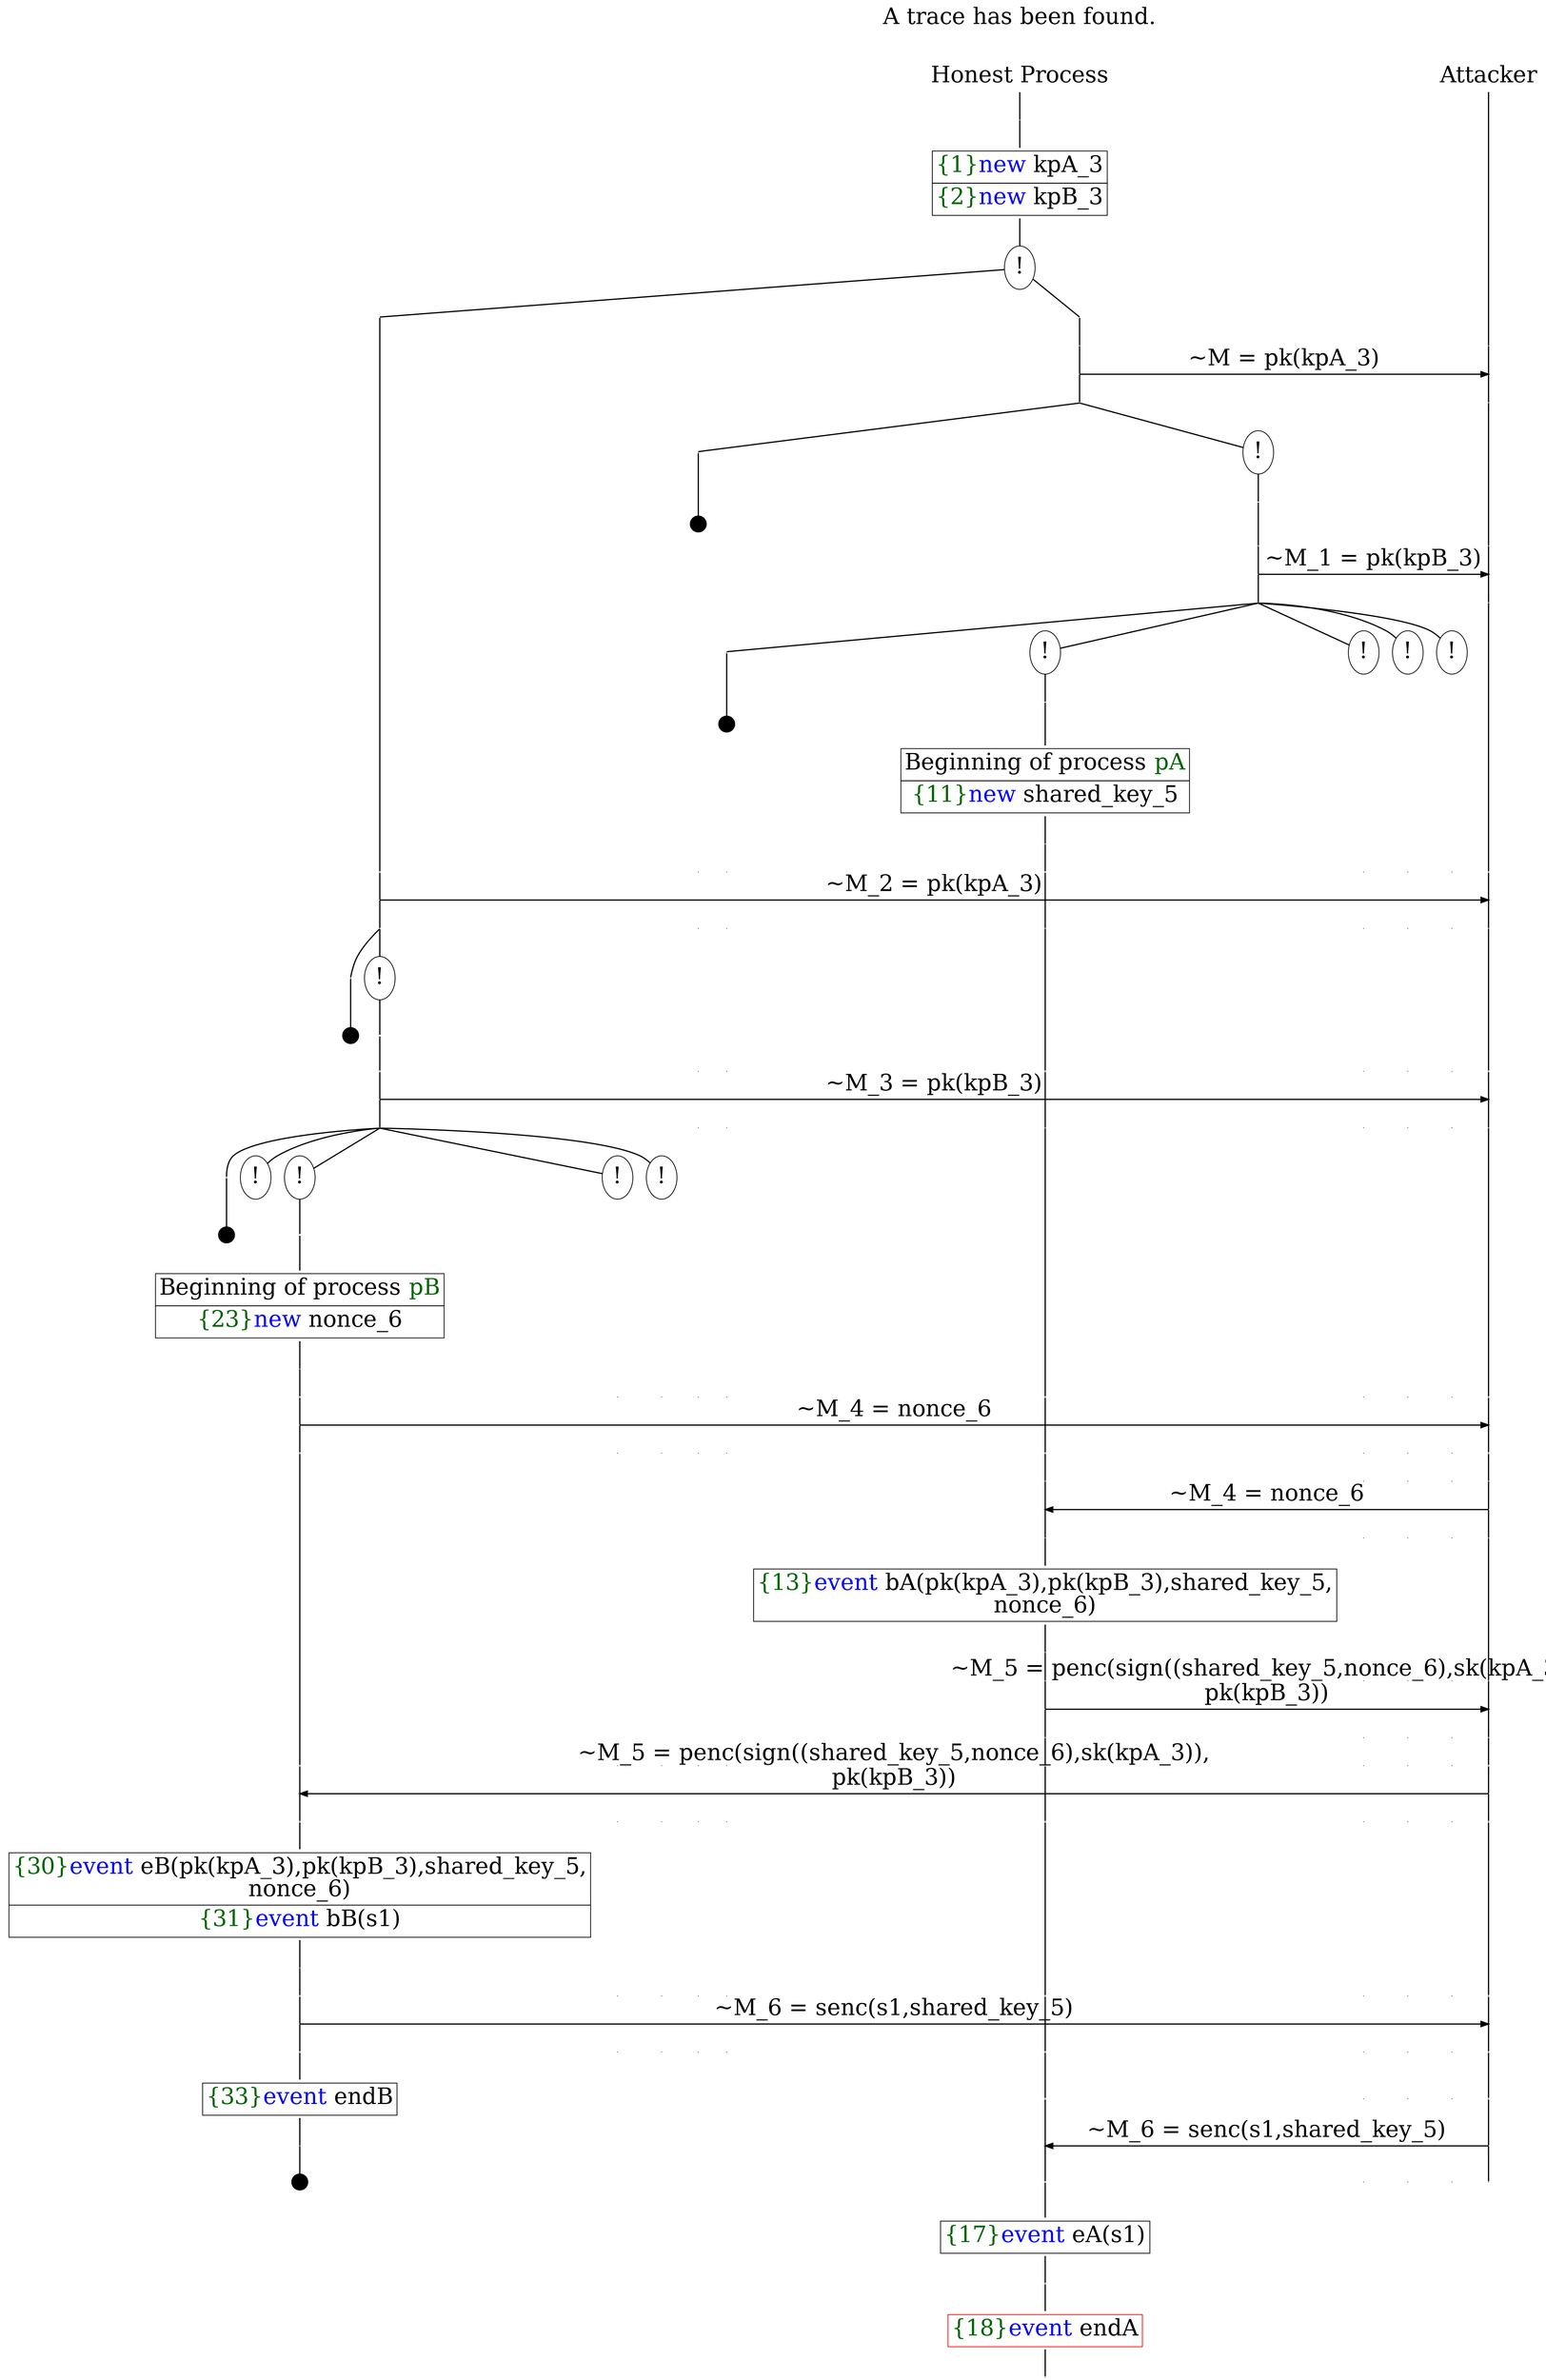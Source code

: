 digraph {
graph [ordering = out]
edge [arrowhead = none, penwidth = 1.6, fontsize = 30]
node [shape = point, width = 0, height = 0, fontsize = 30]
Trace [label = <A trace has been found.<br/>
>, shape = plaintext]
P0__0 [label = "Honest Process", shape = plaintext]
P__0 [label = "Attacker", shape = plaintext]
Trace -> P0__0 [label = "", style = invisible, weight = 100]{rank = same; P0__0 P__0}
P0__0 -> P0__1 [label = <>, weight = 100]
P0__1 -> P0__2 [label = <>, weight = 100]
P0__2 [shape = plaintext, label = <<TABLE BORDER="0" CELLBORDER="1" CELLSPACING="0" CELLPADDING="4"> <TR><TD><FONT COLOR="darkgreen">{1}</FONT><FONT COLOR="blue">new </FONT>kpA_3</TD></TR><TR><TD><FONT COLOR="darkgreen">{2}</FONT><FONT COLOR="blue">new </FONT>kpB_3</TD></TR></TABLE>>]
P0__2 -> P0__3 [label = <>, weight = 100]
P0__3 [label = "!", shape = ellipse]
{rank = same; P0_1__3 P0_0__3}
P0_1__3 [label = "", fixedsize = false, width = 0, height = 0, shape = none]
P0__3 -> P0_1__3 [label = <>]
P0_0__3 [label = "", fixedsize = false, width = 0, height = 0, shape = none]
P0__3 -> P0_0__3 [label = <>]
P0_0__3 -> P0_0__4 [label = <>, weight = 100]
P__0 -> P__1 [label = <>, weight = 100]
{rank = same; P__1 P0_0__4}
P0_0__4 -> P0_0__5 [label = <>, weight = 100]
P__1 -> P__2 [label = <>, weight = 100]
{rank = same; P__2 P0_0__5}
P0_0__5 -> P__2 [label = <~M = pk(kpA_3)>, arrowhead = normal]
P0_0__5 -> P0_0__6 [label = <>, weight = 100]
P__2 -> P__3 [label = <>, weight = 100]
{rank = same; P__3 P0_0__6}
/*RPar */
P0_0__6 -> P0_0_1__6 [label = <>]
P0_0__6 -> P0_0_0__6 [label = <>]
P0_0__6 [label = "", fixedsize = false, width = 0, height = 0, shape = none]
{rank = same; P0_0_0__6 P0_0_1__6}
P0_0_0__6 [label = "!", shape = ellipse]
P0_0_0_0__6 [label = "", fixedsize = false, width = 0, height = 0, shape = none]
P0_0_0__6 -> P0_0_0_0__6 [label = <>, weight = 100]
P0_0_0_0__6 -> P0_0_0_0__7 [label = <>, weight = 100]
P__3 -> P__4 [label = <>, weight = 100]
{rank = same; P__4 P0_0_0_0__7}
P0_0_0_0__7 -> P0_0_0_0__8 [label = <>, weight = 100]
P__4 -> P__5 [label = <>, weight = 100]
{rank = same; P__5 P0_0_0_0__8}
P0_0_0_0__8 -> P__5 [label = <~M_1 = pk(kpB_3)>, arrowhead = normal]
P0_0_0_0__8 -> P0_0_0_0__9 [label = <>, weight = 100]
P__5 -> P__6 [label = <>, weight = 100]
{rank = same; P__6 P0_0_0_0__9}
/*RPar */
P0_0_0_0__9 -> P0_0_0_0_4__9 [label = <>]
P0_0_0_0__9 -> P0_0_0_0_3__9 [label = <>]
P0_0_0_0__9 -> P0_0_0_0_2__9 [label = <>]
P0_0_0_0__9 -> P0_0_0_0_1__9 [label = <>]
P0_0_0_0__9 -> P0_0_0_0_0__9 [label = <>]
P0_0_0_0__9 [label = "", fixedsize = false, width = 0, height = 0, shape = none]
{rank = same; P0_0_0_0_0__9 P0_0_0_0_1__9 P0_0_0_0_2__9 P0_0_0_0_3__9 P0_0_0_0_4__9}
P0_0_0_0_0__9 [label = "!", shape = ellipse]
P0_0_0_0_1__9 [label = "!", shape = ellipse]
P0_0_0_0_2__9 [label = "!", shape = ellipse]
P0_0_0_0_3__9 [label = "!", shape = ellipse]
P0_0_0_0_3_0__9 [label = "", fixedsize = false, width = 0, height = 0, shape = none]
P0_0_0_0_3__9 -> P0_0_0_0_3_0__9 [label = <>, weight = 100]
P0_0_0_0_3_0__9 -> P0_0_0_0_3_0__10 [label = <>, weight = 100]
P0_0_0_0_3_0__10 [shape = plaintext, label = <<TABLE BORDER="0" CELLBORDER="1" CELLSPACING="0" CELLPADDING="4"> <TR><TD>Beginning of process <FONT COLOR="darkgreen">pA</FONT></TD></TR><TR><TD><FONT COLOR="darkgreen">{11}</FONT><FONT COLOR="blue">new </FONT>shared_key_5</TD></TR></TABLE>>]
P0_0_0_0_3_0__10 -> P0_0_0_0_3_0__11 [label = <>, weight = 100]
P0_0_0_0_4__10 [label = "", width = 0.3, height = 0.3]
P0_0_0_0_4__9 -> P0_0_0_0_4__10 [label = <>, weight = 100]
P0_0_1__7 [label = "", width = 0.3, height = 0.3]
P0_0_1__6 -> P0_0_1__7 [label = <>, weight = 100]
P0_1__3 -> P0_1__4 [label = <>, weight = 100]
P0_0_1__8 [label = "", style = invisible]
P0_0_1__7 -> P0_0_1__8 [label = <>, weight = 100, style = invisible]
P0_0_0_0_4__11 [label = "", style = invisible]
P0_0_0_0_4__10 -> P0_0_0_0_4__11 [label = <>, weight = 100, style = invisible]
P0_0_0_0_3_0__11 -> P0_0_0_0_3_0__12 [label = <>, weight = 100]
P0_0_0_0_2__10 [label = "", style = invisible]
P0_0_0_0_2__9 -> P0_0_0_0_2__10 [label = <>, weight = 100, style = invisible]
P0_0_0_0_1__10 [label = "", style = invisible]
P0_0_0_0_1__9 -> P0_0_0_0_1__10 [label = <>, weight = 100, style = invisible]
P0_0_0_0_0__10 [label = "", style = invisible]
P0_0_0_0_0__9 -> P0_0_0_0_0__10 [label = <>, weight = 100, style = invisible]
P__6 -> P__7 [label = <>, weight = 100]
{rank = same; P__7 P0_0_0_0_0__10 P0_0_0_0_1__10 P0_0_0_0_2__10 P0_0_0_0_3_0__12 P0_0_0_0_4__11 P0_0_1__8 P0_1__4}
P0_1__4 -> P0_1__5 [label = <>, weight = 100]
P__7 -> P__8 [label = <>, weight = 100]
{rank = same; P__8 P0_1__5}
P0_1__5 -> P__8 [label = <~M_2 = pk(kpA_3)>, arrowhead = normal]
P0_1__5 -> P0_1__6 [label = <>, weight = 100]
P0_0_1__9 [label = "", style = invisible]
P0_0_1__8 -> P0_0_1__9 [label = <>, weight = 100, style = invisible]
P0_0_0_0_4__12 [label = "", style = invisible]
P0_0_0_0_4__11 -> P0_0_0_0_4__12 [label = <>, weight = 100, style = invisible]
P0_0_0_0_3_0__12 -> P0_0_0_0_3_0__13 [label = <>, weight = 100]
P0_0_0_0_2__11 [label = "", style = invisible]
P0_0_0_0_2__10 -> P0_0_0_0_2__11 [label = <>, weight = 100, style = invisible]
P0_0_0_0_1__11 [label = "", style = invisible]
P0_0_0_0_1__10 -> P0_0_0_0_1__11 [label = <>, weight = 100, style = invisible]
P0_0_0_0_0__11 [label = "", style = invisible]
P0_0_0_0_0__10 -> P0_0_0_0_0__11 [label = <>, weight = 100, style = invisible]
P__8 -> P__9 [label = <>, weight = 100]
{rank = same; P__9 P0_0_0_0_0__11 P0_0_0_0_1__11 P0_0_0_0_2__11 P0_0_0_0_3_0__13 P0_0_0_0_4__12 P0_0_1__9 P0_1__6}
/*RPar */
P0_1__6 -> P0_1_1__6 [label = <>]
P0_1__6 -> P0_1_0__6 [label = <>]
P0_1__6 [label = "", fixedsize = false, width = 0, height = 0, shape = none]
{rank = same; P0_1_0__6 P0_1_1__6}
P0_1_0__6 [label = "!", shape = ellipse]
P0_1_0_0__6 [label = "", fixedsize = false, width = 0, height = 0, shape = none]
P0_1_0__6 -> P0_1_0_0__6 [label = <>, weight = 100]
P0_1_0_0__6 -> P0_1_0_0__7 [label = <>, weight = 100]
P0_0_1__10 [label = "", style = invisible]
P0_0_1__9 -> P0_0_1__10 [label = <>, weight = 100, style = invisible]
P0_0_0_0_4__13 [label = "", style = invisible]
P0_0_0_0_4__12 -> P0_0_0_0_4__13 [label = <>, weight = 100, style = invisible]
P0_0_0_0_3_0__13 -> P0_0_0_0_3_0__14 [label = <>, weight = 100]
P0_0_0_0_2__12 [label = "", style = invisible]
P0_0_0_0_2__11 -> P0_0_0_0_2__12 [label = <>, weight = 100, style = invisible]
P0_0_0_0_1__12 [label = "", style = invisible]
P0_0_0_0_1__11 -> P0_0_0_0_1__12 [label = <>, weight = 100, style = invisible]
P0_0_0_0_0__12 [label = "", style = invisible]
P0_0_0_0_0__11 -> P0_0_0_0_0__12 [label = <>, weight = 100, style = invisible]
P__9 -> P__10 [label = <>, weight = 100]
{rank = same; P__10 P0_0_0_0_0__12 P0_0_0_0_1__12 P0_0_0_0_2__12 P0_0_0_0_3_0__14 P0_0_0_0_4__13 P0_0_1__10 P0_1_0_0__7}
P0_1_0_0__7 -> P0_1_0_0__8 [label = <>, weight = 100]
P__10 -> P__11 [label = <>, weight = 100]
{rank = same; P__11 P0_1_0_0__8}
P0_1_0_0__8 -> P__11 [label = <~M_3 = pk(kpB_3)>, arrowhead = normal]
P0_1_0_0__8 -> P0_1_0_0__9 [label = <>, weight = 100]
P0_0_1__11 [label = "", style = invisible]
P0_0_1__10 -> P0_0_1__11 [label = <>, weight = 100, style = invisible]
P0_0_0_0_4__14 [label = "", style = invisible]
P0_0_0_0_4__13 -> P0_0_0_0_4__14 [label = <>, weight = 100, style = invisible]
P0_0_0_0_3_0__14 -> P0_0_0_0_3_0__15 [label = <>, weight = 100]
P0_0_0_0_2__13 [label = "", style = invisible]
P0_0_0_0_2__12 -> P0_0_0_0_2__13 [label = <>, weight = 100, style = invisible]
P0_0_0_0_1__13 [label = "", style = invisible]
P0_0_0_0_1__12 -> P0_0_0_0_1__13 [label = <>, weight = 100, style = invisible]
P0_0_0_0_0__13 [label = "", style = invisible]
P0_0_0_0_0__12 -> P0_0_0_0_0__13 [label = <>, weight = 100, style = invisible]
P__11 -> P__12 [label = <>, weight = 100]
{rank = same; P__12 P0_0_0_0_0__13 P0_0_0_0_1__13 P0_0_0_0_2__13 P0_0_0_0_3_0__15 P0_0_0_0_4__14 P0_0_1__11 P0_1_0_0__9}
/*RPar */
P0_1_0_0__9 -> P0_1_0_0_4__9 [label = <>]
P0_1_0_0__9 -> P0_1_0_0_3__9 [label = <>]
P0_1_0_0__9 -> P0_1_0_0_2__9 [label = <>]
P0_1_0_0__9 -> P0_1_0_0_1__9 [label = <>]
P0_1_0_0__9 -> P0_1_0_0_0__9 [label = <>]
P0_1_0_0__9 [label = "", fixedsize = false, width = 0, height = 0, shape = none]
{rank = same; P0_1_0_0_0__9 P0_1_0_0_1__9 P0_1_0_0_2__9 P0_1_0_0_3__9 P0_1_0_0_4__9}
P0_1_0_0_0__9 [label = "!", shape = ellipse]
P0_1_0_0_1__9 [label = "!", shape = ellipse]
P0_1_0_0_2__9 [label = "!", shape = ellipse]
P0_1_0_0_2_0__9 [label = "", fixedsize = false, width = 0, height = 0, shape = none]
P0_1_0_0_2__9 -> P0_1_0_0_2_0__9 [label = <>, weight = 100]
P0_1_0_0_2_0__9 -> P0_1_0_0_2_0__10 [label = <>, weight = 100]
P0_1_0_0_2_0__10 [shape = plaintext, label = <<TABLE BORDER="0" CELLBORDER="1" CELLSPACING="0" CELLPADDING="4"> <TR><TD>Beginning of process <FONT COLOR="darkgreen">pB</FONT></TD></TR><TR><TD><FONT COLOR="darkgreen">{23}</FONT><FONT COLOR="blue">new </FONT>nonce_6</TD></TR></TABLE>>]
P0_1_0_0_2_0__10 -> P0_1_0_0_2_0__11 [label = <>, weight = 100]
P0_1_0_0_2_0__11 -> P0_1_0_0_2_0__12 [label = <>, weight = 100]
P0_1_0_0_1__10 [label = "", style = invisible]
P0_1_0_0_1__9 -> P0_1_0_0_1__10 [label = <>, weight = 100, style = invisible]
P0_1_0_0_0__10 [label = "", style = invisible]
P0_1_0_0_0__9 -> P0_1_0_0_0__10 [label = <>, weight = 100, style = invisible]
P0_0_1__12 [label = "", style = invisible]
P0_0_1__11 -> P0_0_1__12 [label = <>, weight = 100, style = invisible]
P0_0_0_0_4__15 [label = "", style = invisible]
P0_0_0_0_4__14 -> P0_0_0_0_4__15 [label = <>, weight = 100, style = invisible]
P0_0_0_0_3_0__15 -> P0_0_0_0_3_0__16 [label = <>, weight = 100]
P0_0_0_0_2__14 [label = "", style = invisible]
P0_0_0_0_2__13 -> P0_0_0_0_2__14 [label = <>, weight = 100, style = invisible]
P0_0_0_0_1__14 [label = "", style = invisible]
P0_0_0_0_1__13 -> P0_0_0_0_1__14 [label = <>, weight = 100, style = invisible]
P0_0_0_0_0__14 [label = "", style = invisible]
P0_0_0_0_0__13 -> P0_0_0_0_0__14 [label = <>, weight = 100, style = invisible]
P__12 -> P__13 [label = <>, weight = 100]
{rank = same; P__13 P0_0_0_0_0__14 P0_0_0_0_1__14 P0_0_0_0_2__14 P0_0_0_0_3_0__16 P0_0_0_0_4__15 P0_0_1__12 P0_1_0_0_0__10 P0_1_0_0_1__10 P0_1_0_0_2_0__12}
P0_1_0_0_2_0__12 -> P0_1_0_0_2_0__13 [label = <>, weight = 100]
P__13 -> P__14 [label = <>, weight = 100]
{rank = same; P__14 P0_1_0_0_2_0__13}
P0_1_0_0_2_0__13 -> P__14 [label = <~M_4 = nonce_6>, arrowhead = normal]
P0_1_0_0_2_0__13 -> P0_1_0_0_2_0__14 [label = <>, weight = 100]
P0_1_0_0_1__11 [label = "", style = invisible]
P0_1_0_0_1__10 -> P0_1_0_0_1__11 [label = <>, weight = 100, style = invisible]
P0_1_0_0_0__11 [label = "", style = invisible]
P0_1_0_0_0__10 -> P0_1_0_0_0__11 [label = <>, weight = 100, style = invisible]
P0_0_1__13 [label = "", style = invisible]
P0_0_1__12 -> P0_0_1__13 [label = <>, weight = 100, style = invisible]
P0_0_0_0_4__16 [label = "", style = invisible]
P0_0_0_0_4__15 -> P0_0_0_0_4__16 [label = <>, weight = 100, style = invisible]
P0_0_0_0_3_0__16 -> P0_0_0_0_3_0__17 [label = <>, weight = 100]
P0_0_0_0_2__15 [label = "", style = invisible]
P0_0_0_0_2__14 -> P0_0_0_0_2__15 [label = <>, weight = 100, style = invisible]
P0_0_0_0_1__15 [label = "", style = invisible]
P0_0_0_0_1__14 -> P0_0_0_0_1__15 [label = <>, weight = 100, style = invisible]
P0_0_0_0_0__15 [label = "", style = invisible]
P0_0_0_0_0__14 -> P0_0_0_0_0__15 [label = <>, weight = 100, style = invisible]
P__14 -> P__15 [label = <>, weight = 100]
{rank = same; P__15 P0_0_0_0_0__15 P0_0_0_0_1__15 P0_0_0_0_2__15 P0_0_0_0_3_0__17 P0_0_0_0_4__16 P0_0_1__13 P0_1_0_0_0__11 P0_1_0_0_1__11 P0_1_0_0_2_0__14}
P0_1_0_0_3__9 [label = "!", shape = ellipse]
P0_1_0_0_4__10 [label = "", width = 0.3, height = 0.3]
P0_1_0_0_4__9 -> P0_1_0_0_4__10 [label = <>, weight = 100]
P0_1_1__7 [label = "", width = 0.3, height = 0.3]
P0_1_1__6 -> P0_1_1__7 [label = <>, weight = 100]
P0_0_0_0_3_0__17 -> P0_0_0_0_3_0__18 [label = <>, weight = 100]
P0_0_0_0_2__16 [label = "", style = invisible]
P0_0_0_0_2__15 -> P0_0_0_0_2__16 [label = <>, weight = 100, style = invisible]
P0_0_0_0_1__16 [label = "", style = invisible]
P0_0_0_0_1__15 -> P0_0_0_0_1__16 [label = <>, weight = 100, style = invisible]
P0_0_0_0_0__16 [label = "", style = invisible]
P0_0_0_0_0__15 -> P0_0_0_0_0__16 [label = <>, weight = 100, style = invisible]
P__15 -> P__16 [label = <>, weight = 100]
{rank = same; P__16 P0_0_0_0_0__16 P0_0_0_0_1__16 P0_0_0_0_2__16 P0_0_0_0_3_0__18}
P0_0_0_0_3_0__18 -> P0_0_0_0_3_0__19 [label = <>, weight = 100]
P__16 -> P__17 [label = <>, weight = 100]
{rank = same; P__17 P0_0_0_0_3_0__19}
P0_0_0_0_3_0__19 -> P__17 [label = <~M_4 = nonce_6>, dir = back, arrowhead = normal]
P0_0_0_0_3_0__19 -> P0_0_0_0_3_0__20 [label = <>, weight = 100]
P0_0_0_0_2__17 [label = "", style = invisible]
P0_0_0_0_2__16 -> P0_0_0_0_2__17 [label = <>, weight = 100, style = invisible]
P0_0_0_0_1__17 [label = "", style = invisible]
P0_0_0_0_1__16 -> P0_0_0_0_1__17 [label = <>, weight = 100, style = invisible]
P0_0_0_0_0__17 [label = "", style = invisible]
P0_0_0_0_0__16 -> P0_0_0_0_0__17 [label = <>, weight = 100, style = invisible]
P__17 -> P__18 [label = <>, weight = 100]
{rank = same; P__18 P0_0_0_0_0__17 P0_0_0_0_1__17 P0_0_0_0_2__17 P0_0_0_0_3_0__20}
P0_0_0_0_3_0__20 -> P0_0_0_0_3_0__21 [label = <>, weight = 100]
P0_0_0_0_3_0__21 [shape = plaintext, label = <<TABLE BORDER="0" CELLBORDER="1" CELLSPACING="0" CELLPADDING="4"> <TR><TD><FONT COLOR="darkgreen">{13}</FONT><FONT COLOR="blue">event</FONT> bA(pk(kpA_3),pk(kpB_3),shared_key_5,<br/>
nonce_6)</TD></TR></TABLE>>]
P0_0_0_0_3_0__21 -> P0_0_0_0_3_0__22 [label = <>, weight = 100]
P0_0_0_0_3_0__22 -> P0_0_0_0_3_0__23 [label = <>, weight = 100]
P0_0_0_0_2__18 [label = "", style = invisible]
P0_0_0_0_2__17 -> P0_0_0_0_2__18 [label = <>, weight = 100, style = invisible]
P0_0_0_0_1__18 [label = "", style = invisible]
P0_0_0_0_1__17 -> P0_0_0_0_1__18 [label = <>, weight = 100, style = invisible]
P0_0_0_0_0__18 [label = "", style = invisible]
P0_0_0_0_0__17 -> P0_0_0_0_0__18 [label = <>, weight = 100, style = invisible]
P__18 -> P__19 [label = <>, weight = 100]
{rank = same; P__19 P0_0_0_0_0__18 P0_0_0_0_1__18 P0_0_0_0_2__18 P0_0_0_0_3_0__23}
P0_0_0_0_3_0__23 -> P0_0_0_0_3_0__24 [label = <>, weight = 100]
P__19 -> P__20 [label = <>, weight = 100]
{rank = same; P__20 P0_0_0_0_3_0__24}
P0_0_0_0_3_0__24 -> P__20 [label = <~M_5 = penc(sign((shared_key_5,nonce_6),sk(kpA_3)),<br/>
pk(kpB_3))>, arrowhead = normal]
P0_0_0_0_3_0__24 -> P0_0_0_0_3_0__25 [label = <>, weight = 100]
P0_0_0_0_2__19 [label = "", style = invisible]
P0_0_0_0_2__18 -> P0_0_0_0_2__19 [label = <>, weight = 100, style = invisible]
P0_0_0_0_1__19 [label = "", style = invisible]
P0_0_0_0_1__18 -> P0_0_0_0_1__19 [label = <>, weight = 100, style = invisible]
P0_0_0_0_0__19 [label = "", style = invisible]
P0_0_0_0_0__18 -> P0_0_0_0_0__19 [label = <>, weight = 100, style = invisible]
P__20 -> P__21 [label = <>, weight = 100]
{rank = same; P__21 P0_0_0_0_0__19 P0_0_0_0_1__19 P0_0_0_0_2__19 P0_0_0_0_3_0__25}
P0_1_0_0_2_0__14 -> P0_1_0_0_2_0__15 [label = <>, weight = 100]
P0_1_0_0_1__12 [label = "", style = invisible]
P0_1_0_0_1__11 -> P0_1_0_0_1__12 [label = <>, weight = 100, style = invisible]
P0_1_0_0_0__12 [label = "", style = invisible]
P0_1_0_0_0__11 -> P0_1_0_0_0__12 [label = <>, weight = 100, style = invisible]
P0_0_1__14 [label = "", style = invisible]
P0_0_1__13 -> P0_0_1__14 [label = <>, weight = 100, style = invisible]
P0_0_0_0_4__17 [label = "", style = invisible]
P0_0_0_0_4__16 -> P0_0_0_0_4__17 [label = <>, weight = 100, style = invisible]
P0_0_0_0_3_0__25 -> P0_0_0_0_3_0__26 [label = <>, weight = 100]
P0_0_0_0_2__20 [label = "", style = invisible]
P0_0_0_0_2__19 -> P0_0_0_0_2__20 [label = <>, weight = 100, style = invisible]
P0_0_0_0_1__20 [label = "", style = invisible]
P0_0_0_0_1__19 -> P0_0_0_0_1__20 [label = <>, weight = 100, style = invisible]
P0_0_0_0_0__20 [label = "", style = invisible]
P0_0_0_0_0__19 -> P0_0_0_0_0__20 [label = <>, weight = 100, style = invisible]
P__21 -> P__22 [label = <>, weight = 100]
{rank = same; P__22 P0_0_0_0_0__20 P0_0_0_0_1__20 P0_0_0_0_2__20 P0_0_0_0_3_0__26 P0_0_0_0_4__17 P0_0_1__14 P0_1_0_0_0__12 P0_1_0_0_1__12 P0_1_0_0_2_0__15}
P0_1_0_0_2_0__15 -> P0_1_0_0_2_0__16 [label = <>, weight = 100]
P__22 -> P__23 [label = <>, weight = 100]
{rank = same; P__23 P0_1_0_0_2_0__16}
P0_1_0_0_2_0__16 -> P__23 [label = <~M_5 = penc(sign((shared_key_5,nonce_6),sk(kpA_3)),<br/>
pk(kpB_3))>, dir = back, arrowhead = normal]
P0_1_0_0_2_0__16 -> P0_1_0_0_2_0__17 [label = <>, weight = 100]
P0_1_0_0_1__13 [label = "", style = invisible]
P0_1_0_0_1__12 -> P0_1_0_0_1__13 [label = <>, weight = 100, style = invisible]
P0_1_0_0_0__13 [label = "", style = invisible]
P0_1_0_0_0__12 -> P0_1_0_0_0__13 [label = <>, weight = 100, style = invisible]
P0_0_1__15 [label = "", style = invisible]
P0_0_1__14 -> P0_0_1__15 [label = <>, weight = 100, style = invisible]
P0_0_0_0_4__18 [label = "", style = invisible]
P0_0_0_0_4__17 -> P0_0_0_0_4__18 [label = <>, weight = 100, style = invisible]
P0_0_0_0_3_0__26 -> P0_0_0_0_3_0__27 [label = <>, weight = 100]
P0_0_0_0_2__21 [label = "", style = invisible]
P0_0_0_0_2__20 -> P0_0_0_0_2__21 [label = <>, weight = 100, style = invisible]
P0_0_0_0_1__21 [label = "", style = invisible]
P0_0_0_0_1__20 -> P0_0_0_0_1__21 [label = <>, weight = 100, style = invisible]
P0_0_0_0_0__21 [label = "", style = invisible]
P0_0_0_0_0__20 -> P0_0_0_0_0__21 [label = <>, weight = 100, style = invisible]
P__23 -> P__24 [label = <>, weight = 100]
{rank = same; P__24 P0_0_0_0_0__21 P0_0_0_0_1__21 P0_0_0_0_2__21 P0_0_0_0_3_0__27 P0_0_0_0_4__18 P0_0_1__15 P0_1_0_0_0__13 P0_1_0_0_1__13 P0_1_0_0_2_0__17}
P0_1_0_0_2_0__17 -> P0_1_0_0_2_0__18 [label = <>, weight = 100]
P0_1_0_0_2_0__18 [shape = plaintext, label = <<TABLE BORDER="0" CELLBORDER="1" CELLSPACING="0" CELLPADDING="4"> <TR><TD><FONT COLOR="darkgreen">{30}</FONT><FONT COLOR="blue">event</FONT> eB(pk(kpA_3),pk(kpB_3),shared_key_5,<br/>
nonce_6)</TD></TR><TR><TD><FONT COLOR="darkgreen">{31}</FONT><FONT COLOR="blue">event</FONT> bB(s1)</TD></TR></TABLE>>]
P0_1_0_0_2_0__18 -> P0_1_0_0_2_0__19 [label = <>, weight = 100]
P0_1_0_0_2_0__19 -> P0_1_0_0_2_0__20 [label = <>, weight = 100]
P0_1_0_0_1__14 [label = "", style = invisible]
P0_1_0_0_1__13 -> P0_1_0_0_1__14 [label = <>, weight = 100, style = invisible]
P0_1_0_0_0__14 [label = "", style = invisible]
P0_1_0_0_0__13 -> P0_1_0_0_0__14 [label = <>, weight = 100, style = invisible]
P0_0_1__16 [label = "", style = invisible]
P0_0_1__15 -> P0_0_1__16 [label = <>, weight = 100, style = invisible]
P0_0_0_0_4__19 [label = "", style = invisible]
P0_0_0_0_4__18 -> P0_0_0_0_4__19 [label = <>, weight = 100, style = invisible]
P0_0_0_0_3_0__27 -> P0_0_0_0_3_0__28 [label = <>, weight = 100]
P0_0_0_0_2__22 [label = "", style = invisible]
P0_0_0_0_2__21 -> P0_0_0_0_2__22 [label = <>, weight = 100, style = invisible]
P0_0_0_0_1__22 [label = "", style = invisible]
P0_0_0_0_1__21 -> P0_0_0_0_1__22 [label = <>, weight = 100, style = invisible]
P0_0_0_0_0__22 [label = "", style = invisible]
P0_0_0_0_0__21 -> P0_0_0_0_0__22 [label = <>, weight = 100, style = invisible]
P__24 -> P__25 [label = <>, weight = 100]
{rank = same; P__25 P0_0_0_0_0__22 P0_0_0_0_1__22 P0_0_0_0_2__22 P0_0_0_0_3_0__28 P0_0_0_0_4__19 P0_0_1__16 P0_1_0_0_0__14 P0_1_0_0_1__14 P0_1_0_0_2_0__20}
P0_1_0_0_2_0__20 -> P0_1_0_0_2_0__21 [label = <>, weight = 100]
P__25 -> P__26 [label = <>, weight = 100]
{rank = same; P__26 P0_1_0_0_2_0__21}
P0_1_0_0_2_0__21 -> P__26 [label = <~M_6 = senc(s1,shared_key_5)>, arrowhead = normal]
P0_1_0_0_2_0__21 -> P0_1_0_0_2_0__22 [label = <>, weight = 100]
P0_1_0_0_1__15 [label = "", style = invisible]
P0_1_0_0_1__14 -> P0_1_0_0_1__15 [label = <>, weight = 100, style = invisible]
P0_1_0_0_0__15 [label = "", style = invisible]
P0_1_0_0_0__14 -> P0_1_0_0_0__15 [label = <>, weight = 100, style = invisible]
P0_0_1__17 [label = "", style = invisible]
P0_0_1__16 -> P0_0_1__17 [label = <>, weight = 100, style = invisible]
P0_0_0_0_4__20 [label = "", style = invisible]
P0_0_0_0_4__19 -> P0_0_0_0_4__20 [label = <>, weight = 100, style = invisible]
P0_0_0_0_3_0__28 -> P0_0_0_0_3_0__29 [label = <>, weight = 100]
P0_0_0_0_2__23 [label = "", style = invisible]
P0_0_0_0_2__22 -> P0_0_0_0_2__23 [label = <>, weight = 100, style = invisible]
P0_0_0_0_1__23 [label = "", style = invisible]
P0_0_0_0_1__22 -> P0_0_0_0_1__23 [label = <>, weight = 100, style = invisible]
P0_0_0_0_0__23 [label = "", style = invisible]
P0_0_0_0_0__22 -> P0_0_0_0_0__23 [label = <>, weight = 100, style = invisible]
P__26 -> P__27 [label = <>, weight = 100]
{rank = same; P__27 P0_0_0_0_0__23 P0_0_0_0_1__23 P0_0_0_0_2__23 P0_0_0_0_3_0__29 P0_0_0_0_4__20 P0_0_1__17 P0_1_0_0_0__15 P0_1_0_0_1__15 P0_1_0_0_2_0__22}
P0_1_0_0_2_0__22 -> P0_1_0_0_2_0__23 [label = <>, weight = 100]
P0_1_0_0_2_0__23 [shape = plaintext, label = <<TABLE BORDER="0" CELLBORDER="1" CELLSPACING="0" CELLPADDING="4"> <TR><TD><FONT COLOR="darkgreen">{33}</FONT><FONT COLOR="blue">event</FONT> endB</TD></TR></TABLE>>]
P0_1_0_0_2_0__23 -> P0_1_0_0_2_0__24 [label = <>, weight = 100]
P0_1_0_0_2_0__25 [label = "", width = 0.3, height = 0.3]
P0_1_0_0_2_0__24 -> P0_1_0_0_2_0__25 [label = <>, weight = 100]
P0_0_0_0_3_0__29 -> P0_0_0_0_3_0__30 [label = <>, weight = 100]
P0_0_0_0_2__24 [label = "", style = invisible]
P0_0_0_0_2__23 -> P0_0_0_0_2__24 [label = <>, weight = 100, style = invisible]
P0_0_0_0_1__24 [label = "", style = invisible]
P0_0_0_0_1__23 -> P0_0_0_0_1__24 [label = <>, weight = 100, style = invisible]
P0_0_0_0_0__24 [label = "", style = invisible]
P0_0_0_0_0__23 -> P0_0_0_0_0__24 [label = <>, weight = 100, style = invisible]
P__27 -> P__28 [label = <>, weight = 100]
{rank = same; P__28 P0_0_0_0_0__24 P0_0_0_0_1__24 P0_0_0_0_2__24 P0_0_0_0_3_0__30}
P0_0_0_0_3_0__30 -> P0_0_0_0_3_0__31 [label = <>, weight = 100]
P__28 -> P__29 [label = <>, weight = 100]
{rank = same; P__29 P0_0_0_0_3_0__31}
P0_0_0_0_3_0__31 -> P__29 [label = <~M_6 = senc(s1,shared_key_5)>, dir = back, arrowhead = normal]
P0_0_0_0_3_0__31 -> P0_0_0_0_3_0__32 [label = <>, weight = 100]
P0_0_0_0_2__25 [label = "", style = invisible]
P0_0_0_0_2__24 -> P0_0_0_0_2__25 [label = <>, weight = 100, style = invisible]
P0_0_0_0_1__25 [label = "", style = invisible]
P0_0_0_0_1__24 -> P0_0_0_0_1__25 [label = <>, weight = 100, style = invisible]
P0_0_0_0_0__25 [label = "", style = invisible]
P0_0_0_0_0__24 -> P0_0_0_0_0__25 [label = <>, weight = 100, style = invisible]
P__29 -> P__30 [label = <>, weight = 100]
{rank = same; P__30 P0_0_0_0_0__25 P0_0_0_0_1__25 P0_0_0_0_2__25 P0_0_0_0_3_0__32}
P0_0_0_0_3_0__32 -> P0_0_0_0_3_0__33 [label = <>, weight = 100]
P0_0_0_0_3_0__33 [shape = plaintext, label = <<TABLE BORDER="0" CELLBORDER="1" CELLSPACING="0" CELLPADDING="4"> <TR><TD><FONT COLOR="darkgreen">{17}</FONT><FONT COLOR="blue">event</FONT> eA(s1)</TD></TR></TABLE>>]
P0_0_0_0_3_0__33 -> P0_0_0_0_3_0__34 [label = <>, weight = 100]
P0_0_0_0_3_0__34 -> P0_0_0_0_3_0__35 [label = <>, weight = 100]
P0_0_0_0_3_0__35 [color = red, shape = plaintext, label = <<TABLE BORDER="0" CELLBORDER="1" CELLSPACING="0" CELLPADDING="4"> <TR><TD><FONT COLOR="darkgreen">{18}</FONT><FONT COLOR="blue">event</FONT> endA</TD></TR></TABLE>>]
P0_0_0_0_3_0__35 -> P0_0_0_0_3_0__36 [label = <>, weight = 100]
}